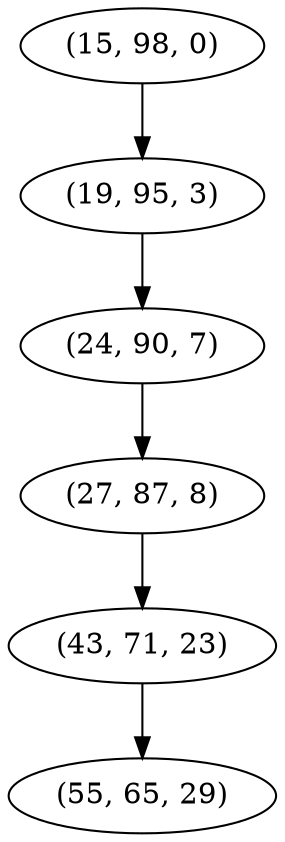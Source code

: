 digraph tree {
    "(15, 98, 0)";
    "(19, 95, 3)";
    "(24, 90, 7)";
    "(27, 87, 8)";
    "(43, 71, 23)";
    "(55, 65, 29)";
    "(15, 98, 0)" -> "(19, 95, 3)";
    "(19, 95, 3)" -> "(24, 90, 7)";
    "(24, 90, 7)" -> "(27, 87, 8)";
    "(27, 87, 8)" -> "(43, 71, 23)";
    "(43, 71, 23)" -> "(55, 65, 29)";
}
